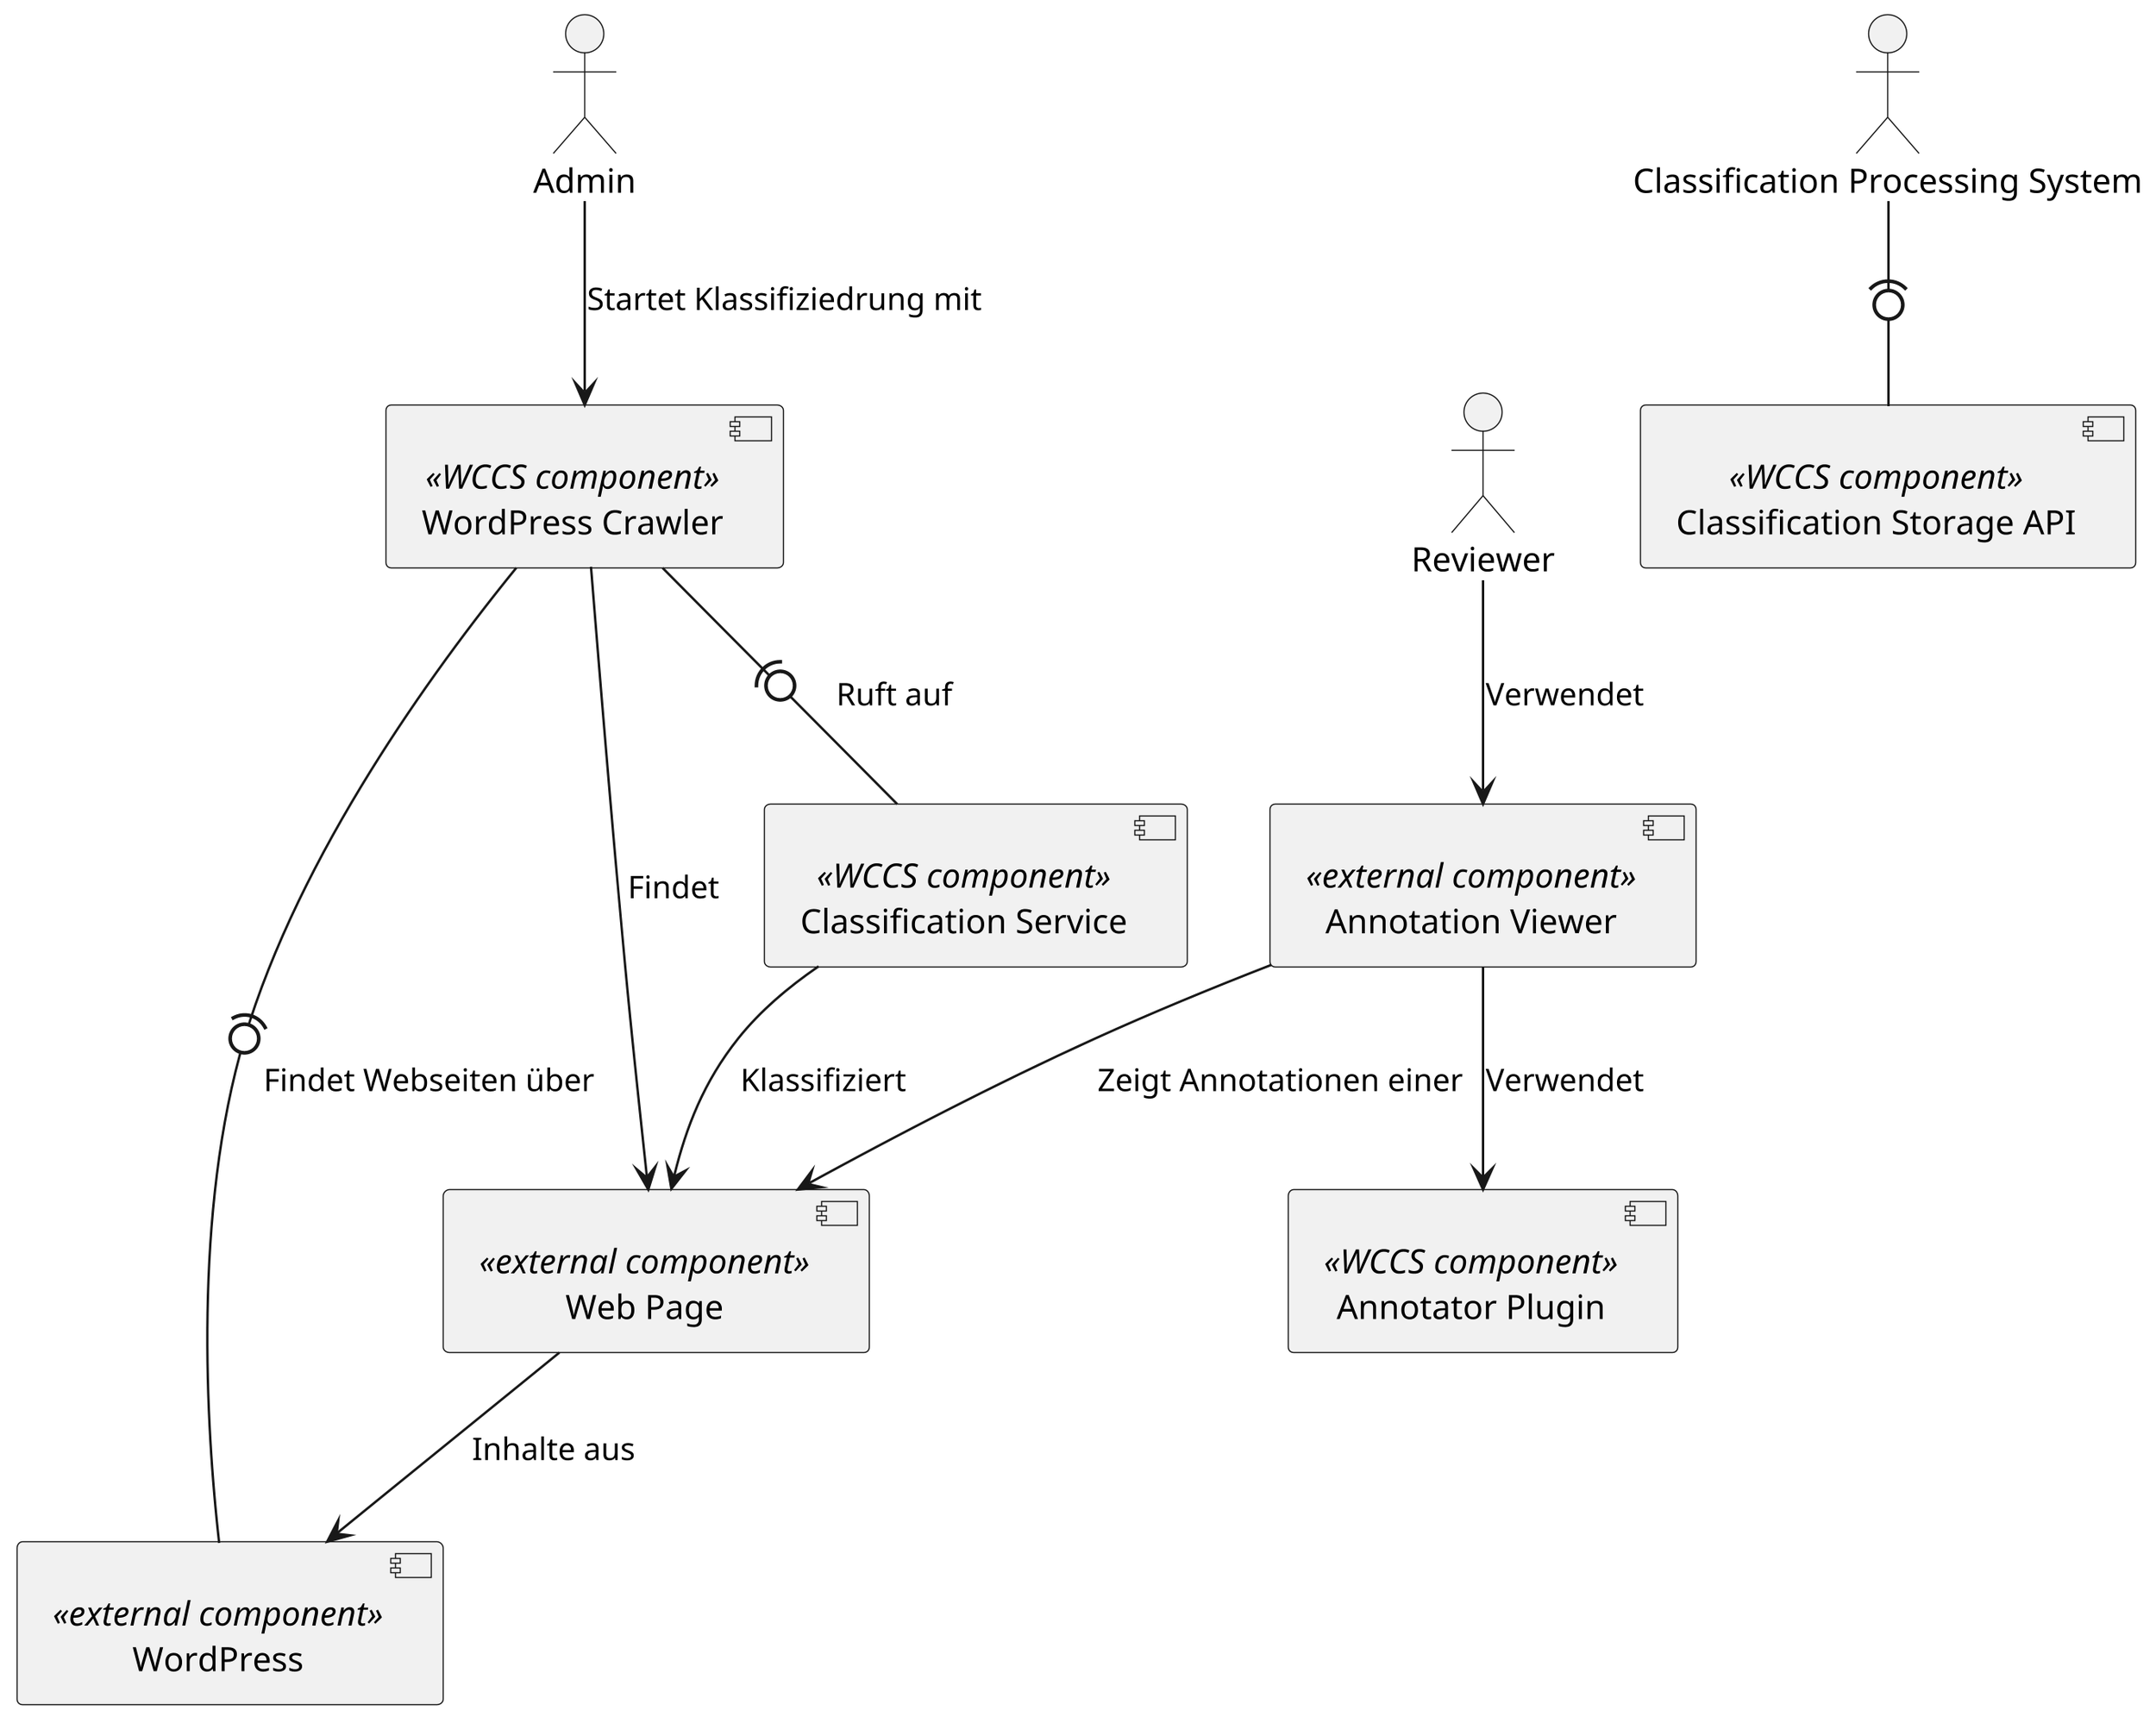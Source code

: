 @startuml
scale 3840*2160
skinparam componentStyle uml2

actor Admin
actor "Classification Processing System" as classification_processing_system
actor Reviewer

' External Components
[Annotation Viewer] <<external component>> as annotation_viewer
[WordPress] <<external component>> as wordpress
[Web Page] <<external component>> as web_page

' WCCS Components
[Annotator Plugin] <<WCCS component>> as annotator_plugin
[Classification Service] <<WCCS component>> as classification_service
[Classification Storage API] <<WCCS component>> as classification_storage_api
[WordPress Crawler] <<WCCS component>> as wp_crawler

Admin --> wp_crawler : Startet Klassifiziedrung mit
annotation_viewer --> annotator_plugin : Verwendet
annotation_viewer --> web_page : Zeigt Annotationen einer
classification_processing_system -(0- classification_storage_api
classification_service --> web_page : Klassifiziert
Reviewer --> annotation_viewer : Verwendet
web_page --> wordpress : Inhalte aus
wp_crawler -(0- classification_service : Ruft auf
wp_crawler --> web_page : Findet
wp_crawler -(0- wordpress : Findet Webseiten über
@enduml